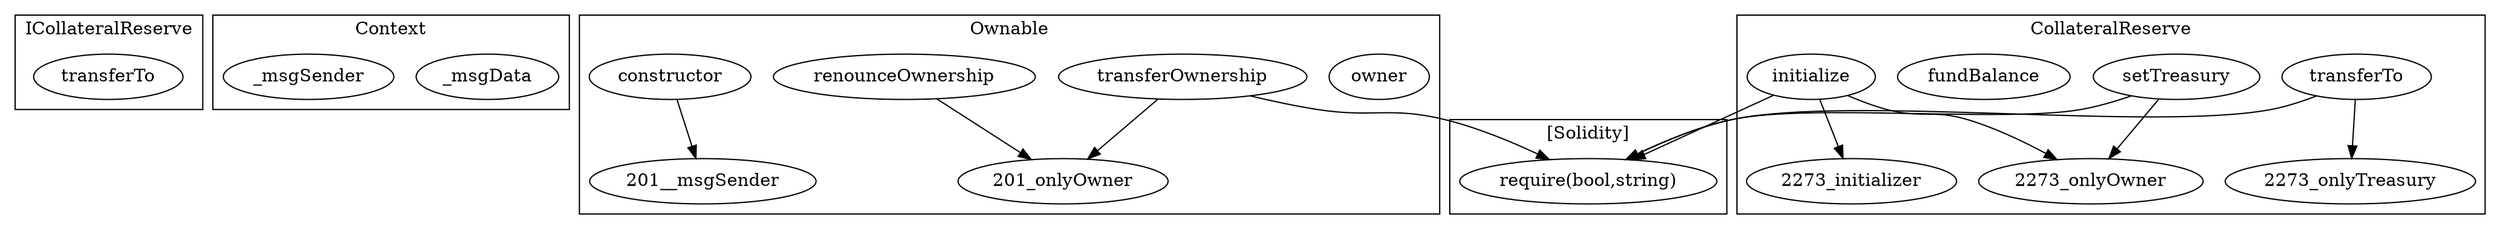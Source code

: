 strict digraph {
subgraph cluster_7017_ICollateralReserve {
label = "ICollateralReserve"
"7017_transferTo" [label="transferTo"]
}subgraph cluster_1394_Context {
label = "Context"
"1394__msgData" [label="_msgData"]
"1394__msgSender" [label="_msgSender"]
}subgraph cluster_201_Ownable {
label = "Ownable"
"201_owner" [label="owner"]
"201_constructor" [label="constructor"]
"201_renounceOwnership" [label="renounceOwnership"]
"201_transferOwnership" [label="transferOwnership"]
"201_transferOwnership" -> "201_onlyOwner"
"201_renounceOwnership" -> "201_onlyOwner"
"201_constructor" -> "201__msgSender"
}subgraph cluster_2273_CollateralReserve {
label = "CollateralReserve"
"2273_setTreasury" [label="setTreasury"]
"2273_transferTo" [label="transferTo"]
"2273_fundBalance" [label="fundBalance"]
"2273_initialize" [label="initialize"]
"2273_transferTo" -> "2273_onlyTreasury"
"2273_initialize" -> "2273_onlyOwner"
"2273_setTreasury" -> "2273_onlyOwner"
"2273_initialize" -> "2273_initializer"
}subgraph cluster_solidity {
label = "[Solidity]"
"require(bool,string)" 
"2273_initialize" -> "require(bool,string)"
"2273_setTreasury" -> "require(bool,string)"
"2273_transferTo" -> "require(bool,string)"
"201_transferOwnership" -> "require(bool,string)"
}
}